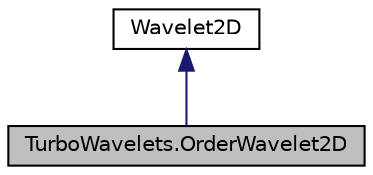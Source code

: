 digraph "TurboWavelets.OrderWavelet2D"
{
  edge [fontname="Helvetica",fontsize="10",labelfontname="Helvetica",labelfontsize="10"];
  node [fontname="Helvetica",fontsize="10",shape=record];
  Node1 [label="TurboWavelets.OrderWavelet2D",height=0.2,width=0.4,color="black", fillcolor="grey75", style="filled", fontcolor="black"];
  Node2 -> Node1 [dir="back",color="midnightblue",fontsize="10",style="solid",fontname="Helvetica"];
  Node2 [label="Wavelet2D",height=0.2,width=0.4,color="black", fillcolor="white", style="filled",URL="$class_turbo_wavelets_1_1_wavelet2_d.html"];
}
